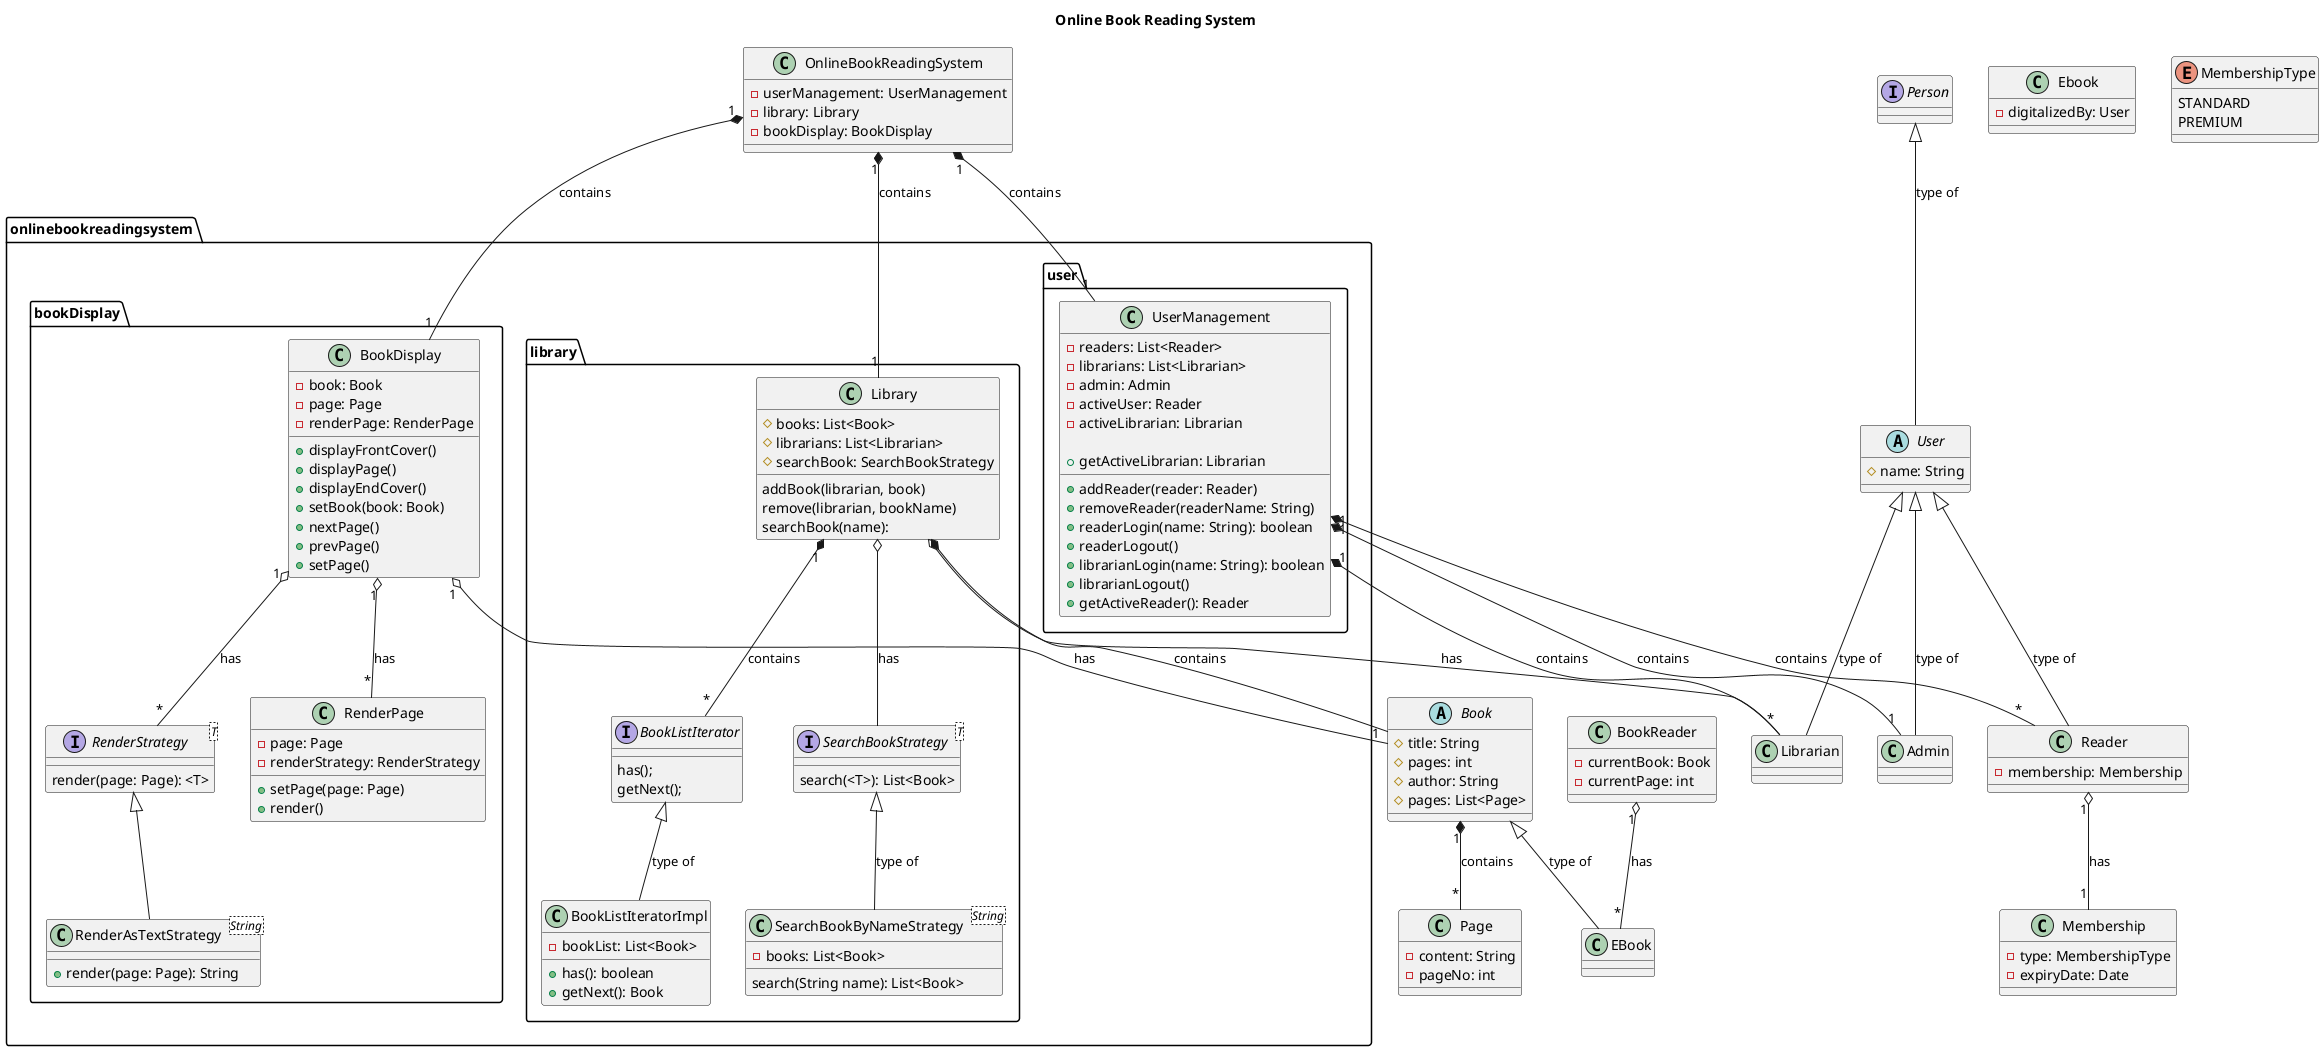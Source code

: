 @startuml
title Online Book Reading System

abstract class Book {
    # title: String
    # pages: int
    # author: String
    # pages: List<Page>

}

class Page {
    - content: String
    - pageNo: int
}

class Ebook {
    - digitalizedBy: User
}

interface Person {
}

abstract class User{
    # name: String
}

class Admin {

}

class Librarian{

}

class Reader{
    - membership: Membership
}

class Membership {
    - type: MembershipType
    - expiryDate: Date
}

enum MembershipType {
    STANDARD
    PREMIUM
}

class BookReader {
    - currentBook: Book
    - currentPage: int
}

'Book Relationship
BookReader "1" o-- "*" EBook: has
Book <|-- EBook: type of
Book "1" *-- "*" Page: contains

'User Relationship
Person <|-- User: type of
User <|-- Reader: type of
User <|-- Admin: type of
User <|-- Librarian: type of
Reader "1" o-- "1" Membership: has


/'
Library Service
'/
package onlinebookreadingsystem.library {
    class Library{
        # books: List<Book>
        # librarians: List<Librarian>
        # searchBook: SearchBookStrategy

        addBook(librarian, book)
        remove(librarian, bookName)
        searchBook(name):
    }

    interface SearchBookStrategy<T> {
        search(<T>): List<Book>
    }

    class SearchBookByNameStrategy<String> {
        - books: List<Book>
        search(String name): List<Book>
    }

    interface BookListIterator {
        has();
        getNext();
    }

    class BookListIteratorImpl {
        - bookList: List<Book>

        + has(): boolean
        + getNext(): Book
    }


    Library *-- Book: contains
    Library o-- Librarian: has
    Library o-- SearchBookStrategy: has
    'Search
    SearchBookStrategy <|-- SearchBookByNameStrategy: type of
    'Iterator
    BookListIterator <|-- BookListIteratorImpl: type of
    Library "1" *-- "*" BookListIterator: contains

}

'User Service
package onlinebookreadingsystem.user {
    class UserManagement {
        - readers: List<Reader>
        - librarians: List<Librarian>
        - admin: Admin
        - activeUser: Reader
        - activeLibrarian: Librarian

        + addReader(reader: Reader)
        + removeReader(readerName: String)
        + readerLogin(name: String): boolean
        + readerLogout()
        + librarianLogin(name: String): boolean
        + librarianLogout()
        + getActiveReader(): Reader
        + getActiveLibrarian: Librarian
    }

    UserManagement "1" *-- "*" Reader: contains
    UserManagement "1" *-- "*" Librarian: contains
    UserManagement "1" *-- "1" Admin: contains


}

package onlinebookreadingsystem.bookDisplay {
    class BookDisplay {
       - book: Book
       - page: Page
       - renderPage: RenderPage
       + displayFrontCover()
       + displayPage()
       + displayEndCover()
       + setBook(book: Book)
       + nextPage()
       + prevPage()
       + setPage()
    }

    class RenderPage {
        - page: Page
        - renderStrategy: RenderStrategy


        + setPage(page: Page)
        + render()
    }

    interface RenderStrategy<T> {
        render(page: Page): <T>
    }

    class RenderAsTextStrategy<String> {
        + render(page: Page): String
    }

    RenderStrategy <|-- RenderAsTextStrategy

    BookDisplay "1" o-- "1" Book: has
    BookDisplay "1" o-- "*" RenderPage: has
    BookDisplay "1" o-- "*" RenderStrategy: has
}

class OnlineBookReadingSystem {
    - userManagement: UserManagement
    - library: Library
    - bookDisplay: BookDisplay

}

OnlineBookReadingSystem "1" *-- "1" UserManagement: contains
OnlineBookReadingSystem "1" *-- "1" Library: contains
OnlineBookReadingSystem "1" *-- "1" BookDisplay: contains



@enduml